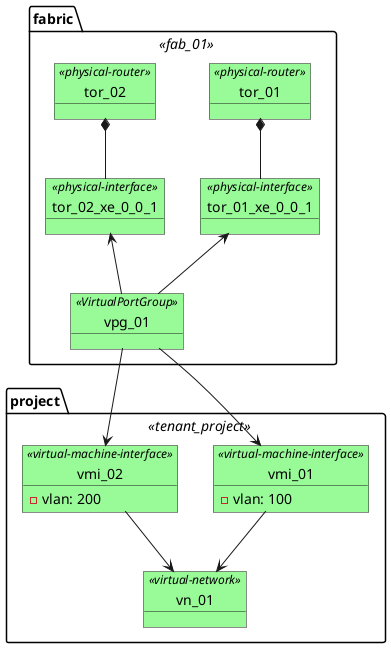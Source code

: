 @startuml

skinparam object {
	BackgroundColor PaleGreen
}

package fabric <<fab_01>> {

    object tor_01 <<physical-router>> {
    }

    object tor_01_xe_0_0_1 <<physical-interface>> {
    }

    object tor_02 <<physical-router>> {
    }

    object tor_02_xe_0_0_1 <<physical-interface>> {
    }

    object vpg_01<<VirtualPortGroup>> {
    }

    tor_01 *-- tor_01_xe_0_0_1
    tor_02 *-- tor_02_xe_0_0_1

    tor_01_xe_0_0_1 <-- vpg_01
    tor_02_xe_0_0_1 <-- vpg_01
}

package project <<tenant_project>> {
    object vn_01 <<virtual-network>> {

    }

    object vmi_01 <<virtual-machine-interface>> {
       - vlan: 100
    }

    object vmi_02 <<virtual-machine-interface>> {
       - vlan: 200
    }

    vmi_01 --> vn_01
    vmi_02 --> vn_01
}

vpg_01 --> vmi_01
vpg_01 --> vmi_02

@enduml